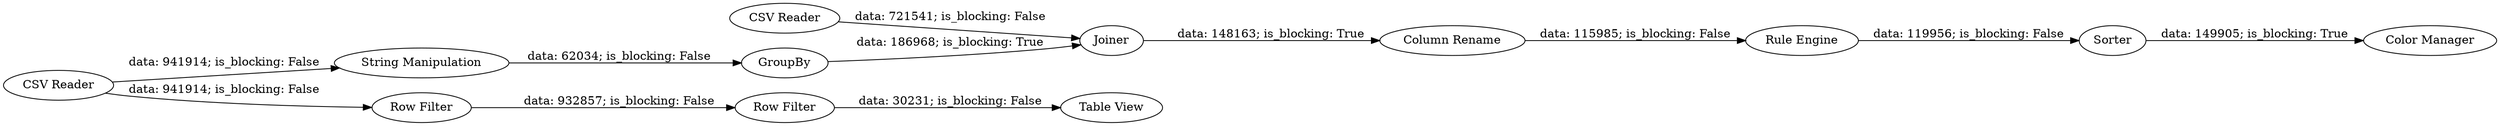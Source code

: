 digraph {
	"-8450323329854588023_29" [label="Column Rename"]
	"-8450323329854588023_31" [label=Sorter]
	"-8450323329854588023_23" [label="String Manipulation"]
	"-8450323329854588023_39" [label="Row Filter"]
	"-8450323329854588023_41" [label="Table View"]
	"-8450323329854588023_33" [label="Color Manager"]
	"-8450323329854588023_2" [label=GroupBy]
	"-8450323329854588023_30" [label="Rule Engine"]
	"-8450323329854588023_1" [label="CSV Reader"]
	"-8450323329854588023_42" [label="CSV Reader"]
	"-8450323329854588023_38" [label="Row Filter"]
	"-8450323329854588023_21" [label=Joiner]
	"-8450323329854588023_31" -> "-8450323329854588023_33" [label="data: 149905; is_blocking: True"]
	"-8450323329854588023_23" -> "-8450323329854588023_2" [label="data: 62034; is_blocking: False"]
	"-8450323329854588023_39" -> "-8450323329854588023_41" [label="data: 30231; is_blocking: False"]
	"-8450323329854588023_21" -> "-8450323329854588023_29" [label="data: 148163; is_blocking: True"]
	"-8450323329854588023_29" -> "-8450323329854588023_30" [label="data: 115985; is_blocking: False"]
	"-8450323329854588023_30" -> "-8450323329854588023_31" [label="data: 119956; is_blocking: False"]
	"-8450323329854588023_1" -> "-8450323329854588023_23" [label="data: 941914; is_blocking: False"]
	"-8450323329854588023_2" -> "-8450323329854588023_21" [label="data: 186968; is_blocking: True"]
	"-8450323329854588023_1" -> "-8450323329854588023_38" [label="data: 941914; is_blocking: False"]
	"-8450323329854588023_42" -> "-8450323329854588023_21" [label="data: 721541; is_blocking: False"]
	"-8450323329854588023_38" -> "-8450323329854588023_39" [label="data: 932857; is_blocking: False"]
	rankdir=LR
}
